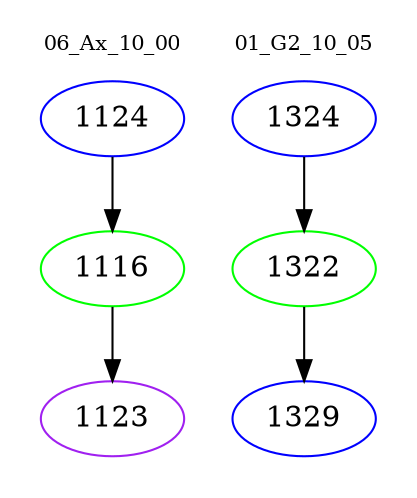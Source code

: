 digraph{
subgraph cluster_0 {
color = white
label = "06_Ax_10_00";
fontsize=10;
T0_1124 [label="1124", color="blue"]
T0_1124 -> T0_1116 [color="black"]
T0_1116 [label="1116", color="green"]
T0_1116 -> T0_1123 [color="black"]
T0_1123 [label="1123", color="purple"]
}
subgraph cluster_1 {
color = white
label = "01_G2_10_05";
fontsize=10;
T1_1324 [label="1324", color="blue"]
T1_1324 -> T1_1322 [color="black"]
T1_1322 [label="1322", color="green"]
T1_1322 -> T1_1329 [color="black"]
T1_1329 [label="1329", color="blue"]
}
}
